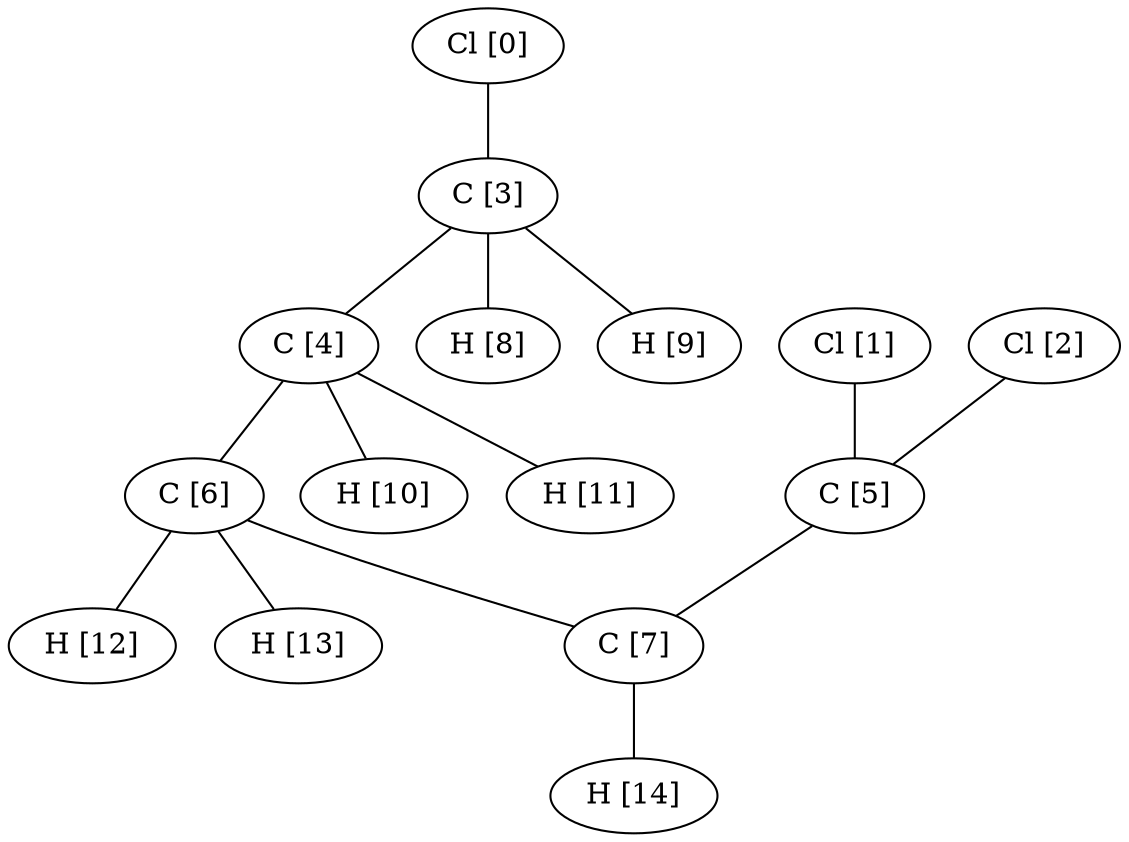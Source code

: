 graph G {
0[label="Cl [0]"];
1[label="Cl [1]"];
2[label="Cl [2]"];
3[label="C [3]"];
4[label="C [4]"];
5[label="C [5]"];
6[label="C [6]"];
7[label="C [7]"];
8[label="H [8]"];
9[label="H [9]"];
10[label="H [10]"];
11[label="H [11]"];
12[label="H [12]"];
13[label="H [13]"];
14[label="H [14]"];
0--3 ;
1--5 ;
2--5 ;
3--4 ;
3--8 ;
3--9 ;
4--6 ;
4--10 ;
4--11 ;
5--7 ;
6--7 ;
6--12 ;
6--13 ;
7--14 ;
}
